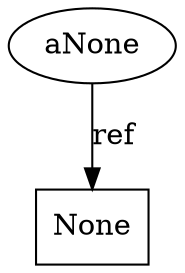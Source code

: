 digraph G {
    overlap=false;

    name3412000 [label="aNone", shape="ellipse"];
    none [label="None", shape="box"];

    name3412000 -> none [label="ref"];

}
